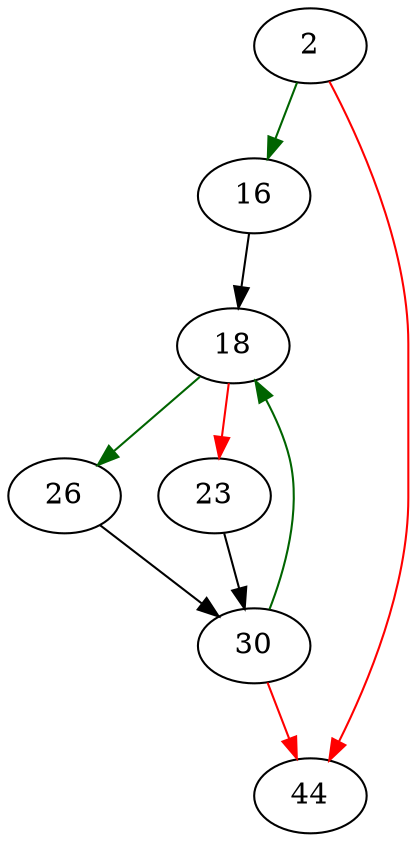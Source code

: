 strict digraph "string_hasher_ci" {
	// Node definitions.
	2 [entry=true];
	16;
	44;
	18;
	26;
	23;
	30;

	// Edge definitions.
	2 -> 16 [
		color=darkgreen
		cond=true
	];
	2 -> 44 [
		color=red
		cond=false
	];
	16 -> 18;
	18 -> 26 [
		color=darkgreen
		cond=true
	];
	18 -> 23 [
		color=red
		cond=false
	];
	26 -> 30;
	23 -> 30;
	30 -> 44 [
		color=red
		cond=false
	];
	30 -> 18 [
		color=darkgreen
		cond=true
	];
}